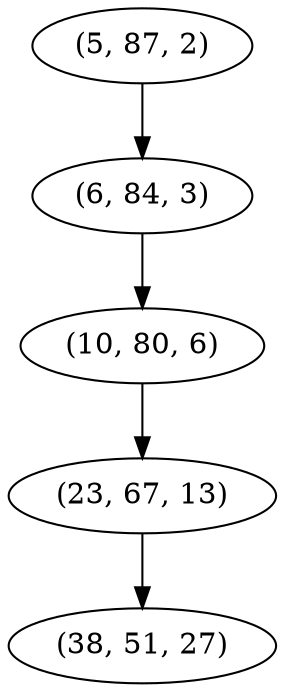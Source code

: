 digraph tree {
    "(5, 87, 2)";
    "(6, 84, 3)";
    "(10, 80, 6)";
    "(23, 67, 13)";
    "(38, 51, 27)";
    "(5, 87, 2)" -> "(6, 84, 3)";
    "(6, 84, 3)" -> "(10, 80, 6)";
    "(10, 80, 6)" -> "(23, 67, 13)";
    "(23, 67, 13)" -> "(38, 51, 27)";
}
